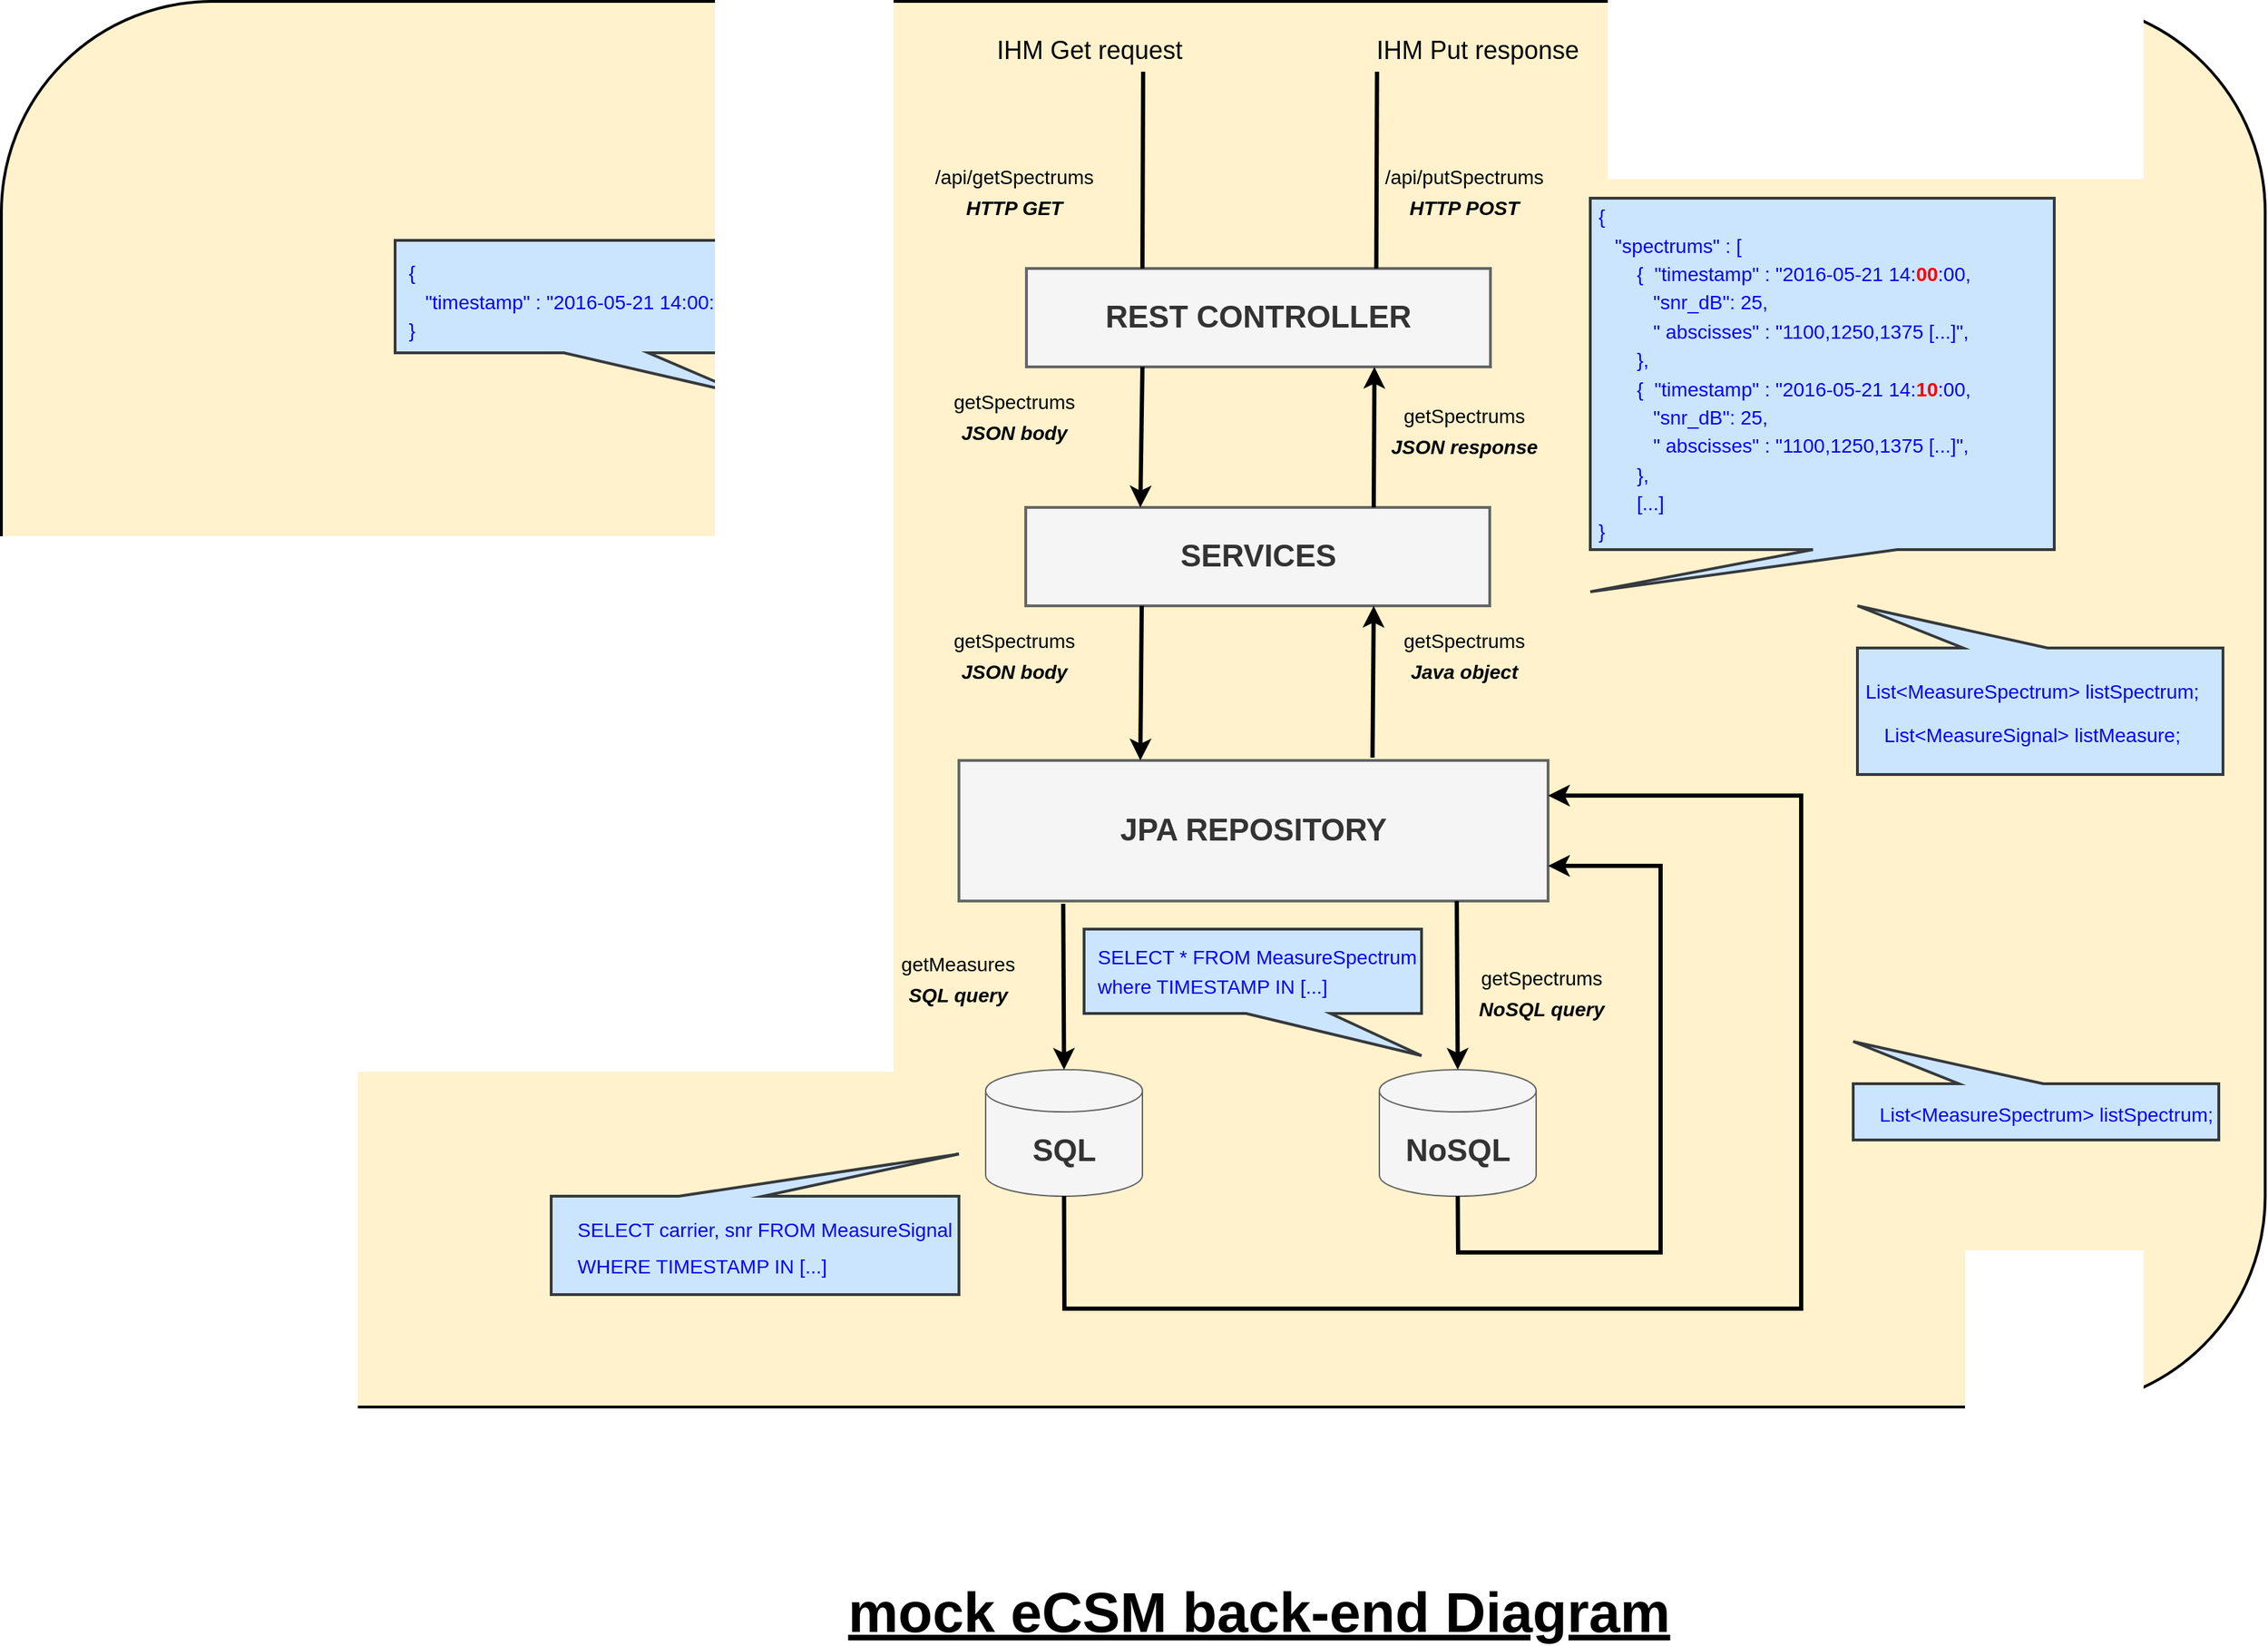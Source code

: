 <mxfile version="17.4.1" type="github">
  <diagram id="vorPppTYI3svFaDWdeqV" name="Page-1">
    <mxGraphModel dx="2903" dy="1072" grid="1" gridSize="10" guides="1" tooltips="1" connect="1" arrows="1" fold="1" page="1" pageScale="1" pageWidth="827" pageHeight="1169" math="0" shadow="0">
      <root>
        <mxCell id="0" />
        <mxCell id="1" parent="0" />
        <mxCell id="96npwc-eBsuGG_UCnPfI-1" value="" style="rounded=1;whiteSpace=wrap;html=1;strokeColor=#000000;strokeWidth=2;fillColor=#fff2cc;" vertex="1" parent="1">
          <mxGeometry x="-480" y="70" width="1610" height="1000" as="geometry" />
        </mxCell>
        <mxCell id="96npwc-eBsuGG_UCnPfI-2" value="&lt;font style=&quot;font-size: 22px&quot;&gt;&lt;b&gt;&lt;font style=&quot;font-size: 22px&quot;&gt;SQL&lt;/font&gt;&lt;/b&gt;&lt;/font&gt;" style="shape=cylinder3;whiteSpace=wrap;html=1;boundedLbl=1;backgroundOutline=1;size=15;fillColor=#f5f5f5;fontColor=#333333;strokeColor=#666666;" vertex="1" parent="1">
          <mxGeometry x="220" y="830" width="111.5" height="90" as="geometry" />
        </mxCell>
        <mxCell id="96npwc-eBsuGG_UCnPfI-3" value="&lt;font style=&quot;font-size: 40px&quot;&gt;&lt;font style=&quot;font-size: 40px&quot;&gt;&lt;u&gt;&lt;b&gt;&lt;font style=&quot;font-size: 40px&quot;&gt;mock eCSM back-end Diagram&lt;/font&gt;&lt;/b&gt;&lt;/u&gt;&lt;br&gt;&lt;/font&gt;&lt;/font&gt;" style="text;html=1;align=center;verticalAlign=middle;resizable=0;points=[];autosize=1;strokeColor=none;fillColor=none;" vertex="1" parent="1">
          <mxGeometry x="114" y="1200" width="600" height="30" as="geometry" />
        </mxCell>
        <mxCell id="96npwc-eBsuGG_UCnPfI-4" value="&lt;b&gt;&lt;font style=&quot;font-size: 22px&quot;&gt;REST CONTROLLER&lt;/font&gt;&lt;/b&gt;" style="rounded=0;whiteSpace=wrap;html=1;strokeWidth=2;fillColor=#f5f5f5;fontColor=#333333;strokeColor=#666666;" vertex="1" parent="1">
          <mxGeometry x="249" y="260" width="330" height="70" as="geometry" />
        </mxCell>
        <mxCell id="96npwc-eBsuGG_UCnPfI-5" value="IHM Get request" style="text;html=1;strokeColor=none;fillColor=none;align=center;verticalAlign=middle;whiteSpace=wrap;rounded=0;fontSize=18;rotation=0;" vertex="1" parent="1">
          <mxGeometry x="174" y="90" width="240" height="30" as="geometry" />
        </mxCell>
        <mxCell id="96npwc-eBsuGG_UCnPfI-6" value="&lt;font style=&quot;font-size: 22px&quot;&gt;&lt;b&gt;&lt;font style=&quot;font-size: 22px&quot;&gt;SERVICES&lt;/font&gt;&lt;/b&gt;&lt;/font&gt;" style="rounded=0;whiteSpace=wrap;html=1;strokeWidth=2;fillColor=#f5f5f5;fontColor=#333333;strokeColor=#666666;" vertex="1" parent="1">
          <mxGeometry x="248.5" y="430" width="330" height="70" as="geometry" />
        </mxCell>
        <mxCell id="96npwc-eBsuGG_UCnPfI-7" value="" style="endArrow=classic;html=1;rounded=0;fontSize=18;strokeWidth=3;exitX=0.25;exitY=1;exitDx=0;exitDy=0;" edge="1" parent="1" source="96npwc-eBsuGG_UCnPfI-4">
          <mxGeometry width="50" height="50" relative="1" as="geometry">
            <mxPoint x="320.5" y="360" as="sourcePoint" />
            <mxPoint x="330" y="430" as="targetPoint" />
          </mxGeometry>
        </mxCell>
        <mxCell id="96npwc-eBsuGG_UCnPfI-8" value="&lt;b&gt;&lt;font style=&quot;font-size: 22px&quot;&gt;JPA REPOSITORY&lt;/font&gt;&lt;/b&gt;" style="rounded=0;whiteSpace=wrap;html=1;strokeWidth=2;fillColor=#f5f5f5;fontColor=#333333;strokeColor=#666666;" vertex="1" parent="1">
          <mxGeometry x="201" y="610" width="419" height="100" as="geometry" />
        </mxCell>
        <mxCell id="96npwc-eBsuGG_UCnPfI-9" value="" style="endArrow=classic;html=1;rounded=0;fontSize=18;strokeWidth=3;exitX=0.25;exitY=1;exitDx=0;exitDy=0;" edge="1" parent="1" source="96npwc-eBsuGG_UCnPfI-6">
          <mxGeometry width="50" height="50" relative="1" as="geometry">
            <mxPoint x="290" y="470" as="sourcePoint" />
            <mxPoint x="330" y="610" as="targetPoint" />
          </mxGeometry>
        </mxCell>
        <mxCell id="96npwc-eBsuGG_UCnPfI-10" value="&lt;div&gt;&lt;font style=&quot;font-size: 14px&quot;&gt;getSpectrums&lt;/font&gt;&lt;/div&gt;&lt;div&gt;&lt;font style=&quot;font-size: 14px&quot;&gt;&lt;b&gt;&lt;i&gt;JSON body&lt;/i&gt;&lt;/b&gt;&lt;br&gt;&lt;/font&gt;&lt;/div&gt;" style="text;html=1;align=center;verticalAlign=middle;resizable=0;points=[];autosize=1;strokeColor=none;fillColor=none;fontSize=18;" vertex="1" parent="1">
          <mxGeometry x="190" y="340" width="100" height="50" as="geometry" />
        </mxCell>
        <mxCell id="96npwc-eBsuGG_UCnPfI-11" value="&lt;div&gt;&lt;font style=&quot;font-size: 14px&quot;&gt;getSpectrums&lt;/font&gt;&lt;/div&gt;&lt;div&gt;&lt;font style=&quot;font-size: 14px&quot;&gt;&lt;b&gt;&lt;i&gt;JSON body&lt;/i&gt;&lt;/b&gt;&lt;br&gt;&lt;/font&gt;&lt;/div&gt;" style="text;html=1;align=center;verticalAlign=middle;resizable=0;points=[];autosize=1;strokeColor=none;fillColor=none;fontSize=18;" vertex="1" parent="1">
          <mxGeometry x="190" y="510" width="100" height="50" as="geometry" />
        </mxCell>
        <mxCell id="96npwc-eBsuGG_UCnPfI-13" value="&lt;div&gt;&lt;font style=&quot;font-size: 14px&quot;&gt;getMeasures&lt;/font&gt;&lt;/div&gt;&lt;div&gt;&lt;font style=&quot;font-size: 14px&quot;&gt;&lt;b&gt;&lt;i&gt;SQL query &lt;br&gt;&lt;/i&gt;&lt;/b&gt;&lt;/font&gt;&lt;/div&gt;" style="text;html=1;align=center;verticalAlign=middle;resizable=0;points=[];autosize=1;strokeColor=none;fillColor=none;fontSize=18;" vertex="1" parent="1">
          <mxGeometry x="150" y="740" width="100" height="50" as="geometry" />
        </mxCell>
        <mxCell id="96npwc-eBsuGG_UCnPfI-15" value="&lt;div&gt;&lt;font style=&quot;font-size: 14px&quot;&gt;getSpectrums&lt;/font&gt;&lt;/div&gt;&lt;div&gt;&lt;font style=&quot;font-size: 14px&quot;&gt;&lt;b&gt;&lt;i&gt;NoSQL query&lt;br&gt;&lt;/i&gt;&lt;/b&gt;&lt;/font&gt;&lt;/div&gt;" style="text;html=1;align=center;verticalAlign=middle;resizable=0;points=[];autosize=1;strokeColor=none;fillColor=none;fontSize=18;" vertex="1" parent="1">
          <mxGeometry x="565" y="750" width="100" height="50" as="geometry" />
        </mxCell>
        <mxCell id="96npwc-eBsuGG_UCnPfI-16" value="" style="endArrow=classic;html=1;rounded=0;fontSize=18;strokeWidth=3;entryX=0.75;entryY=1;entryDx=0;entryDy=0;exitX=0.702;exitY=-0.02;exitDx=0;exitDy=0;exitPerimeter=0;" edge="1" parent="1" source="96npwc-eBsuGG_UCnPfI-8" target="96npwc-eBsuGG_UCnPfI-6">
          <mxGeometry width="50" height="50" relative="1" as="geometry">
            <mxPoint x="496" y="610" as="sourcePoint" />
            <mxPoint x="350" y="500" as="targetPoint" />
          </mxGeometry>
        </mxCell>
        <mxCell id="96npwc-eBsuGG_UCnPfI-17" value="&lt;div&gt;&lt;font style=&quot;font-size: 14px&quot;&gt;getSpectrums&lt;/font&gt;&lt;/div&gt;&lt;div&gt;&lt;font style=&quot;font-size: 14px&quot;&gt;&lt;b&gt;&lt;i&gt;Java object&lt;br&gt;&lt;/i&gt;&lt;/b&gt;&lt;/font&gt;&lt;/div&gt;" style="text;html=1;align=center;verticalAlign=middle;resizable=0;points=[];autosize=1;strokeColor=none;fillColor=none;fontSize=18;" vertex="1" parent="1">
          <mxGeometry x="510" y="510" width="100" height="50" as="geometry" />
        </mxCell>
        <mxCell id="96npwc-eBsuGG_UCnPfI-18" value="" style="endArrow=classic;html=1;rounded=0;fontSize=18;strokeWidth=3;exitX=0.75;exitY=0;exitDx=0;exitDy=0;entryX=0.75;entryY=1;entryDx=0;entryDy=0;" edge="1" parent="1" source="96npwc-eBsuGG_UCnPfI-6" target="96npwc-eBsuGG_UCnPfI-4">
          <mxGeometry width="50" height="50" relative="1" as="geometry">
            <mxPoint x="490.5" y="430" as="sourcePoint" />
            <mxPoint x="496" y="360" as="targetPoint" />
          </mxGeometry>
        </mxCell>
        <mxCell id="96npwc-eBsuGG_UCnPfI-19" value="&lt;div&gt;&lt;font style=&quot;font-size: 14px&quot;&gt;getSpectrums&lt;/font&gt;&lt;/div&gt;&lt;div&gt;&lt;font style=&quot;font-size: 14px&quot;&gt;&lt;b&gt;&lt;i&gt;JSON response&lt;br&gt;&lt;/i&gt;&lt;/b&gt;&lt;/font&gt;&lt;/div&gt;" style="text;html=1;align=center;verticalAlign=middle;resizable=0;points=[];autosize=1;strokeColor=none;fillColor=none;fontSize=18;" vertex="1" parent="1">
          <mxGeometry x="500" y="350" width="120" height="50" as="geometry" />
        </mxCell>
        <mxCell id="96npwc-eBsuGG_UCnPfI-20" value="&lt;p&gt;&lt;font style=&quot;font-size: 14px&quot; color=&quot;#0000FF&quot;&gt;&lt;br&gt;&lt;/font&gt;&lt;/p&gt;&lt;p&gt;&lt;font style=&quot;font-size: 14px&quot; color=&quot;#0000FF&quot;&gt;&amp;nbsp; {&lt;br&gt;&amp;nbsp; &amp;nbsp;&amp;nbsp; &quot;timestamp&quot; : &quot;2016-05-21 14:00:00;&lt;font style=&quot;font-size: 14px&quot;&gt;&lt;br&gt;&amp;nbsp; }&lt;/font&gt;&lt;br&gt;&lt;/font&gt;&lt;/p&gt;&lt;p style=&quot;font-size: 14px&quot; align=&quot;left&quot;&gt;&lt;font style=&quot;font-size: 14px&quot; color=&quot;#0000FF&quot;&gt;&lt;br&gt;&lt;/font&gt;&lt;/p&gt;" style="shape=callout;whiteSpace=wrap;html=1;perimeter=calloutPerimeter;fontSize=17;strokeColor=#36393d;strokeWidth=2;position2=1;base=60;size=30;position=0.48;fillColor=#cce5ff;align=left;" vertex="1" parent="1">
          <mxGeometry x="-200" y="240" width="250" height="110" as="geometry" />
        </mxCell>
        <mxCell id="96npwc-eBsuGG_UCnPfI-21" value="" style="shape=callout;whiteSpace=wrap;html=1;perimeter=calloutPerimeter;fontSize=17;strokeColor=#36393d;strokeWidth=2;position2=0;base=60;size=30;position=0.48;fillColor=#cce5ff;align=left;rotation=-180;" vertex="1" parent="1">
          <mxGeometry x="-89" y="890" width="290" height="100" as="geometry" />
        </mxCell>
        <mxCell id="96npwc-eBsuGG_UCnPfI-22" value="" style="shape=callout;whiteSpace=wrap;html=1;perimeter=calloutPerimeter;fontSize=17;strokeColor=#36393d;strokeWidth=2;position2=1;base=60;size=30;position=0.48;fillColor=#cce5ff;align=left;rotation=-180;" vertex="1" parent="1">
          <mxGeometry x="840" y="500" width="260" height="120" as="geometry" />
        </mxCell>
        <mxCell id="96npwc-eBsuGG_UCnPfI-23" value="&lt;p&gt;&lt;font style=&quot;font-size: 14px&quot; color=&quot;#0000FF&quot;&gt;&amp;nbsp;{&lt;br&gt;&amp;nbsp;&amp;nbsp;&amp;nbsp; &quot;spectrums&quot; : [&lt;br&gt;&amp;nbsp;&amp;nbsp;&amp;nbsp;&amp;nbsp;&amp;nbsp;&amp;nbsp;&amp;nbsp; {&amp;nbsp; &quot;timestamp&quot; : &quot;2016-05-21 14:&lt;b&gt;&lt;font color=&quot;#FF0000&quot;&gt;00&lt;/font&gt;&lt;/b&gt;:00,&lt;br&gt;&amp;nbsp;&amp;nbsp;&amp;nbsp;&amp;nbsp;&amp;nbsp;&amp;nbsp;&amp;nbsp;&amp;nbsp;&amp;nbsp;&amp;nbsp; &quot;snr_dB&quot;: 25,&lt;br&gt;&amp;nbsp;&amp;nbsp;&amp;nbsp;&amp;nbsp;&amp;nbsp;&amp;nbsp;&amp;nbsp;&amp;nbsp;&amp;nbsp;&amp;nbsp; &quot; abscisses&quot; : &quot;1100,1250,1375 [...]&quot;,&lt;br&gt;&amp;nbsp;&amp;nbsp;&amp;nbsp;&amp;nbsp;&amp;nbsp;&amp;nbsp;&amp;nbsp; },&lt;br&gt;&lt;/font&gt;&lt;font style=&quot;font-size: 14px&quot; color=&quot;#0000FF&quot;&gt;&amp;nbsp;&amp;nbsp;&amp;nbsp;&amp;nbsp;&amp;nbsp;&amp;nbsp;&amp;nbsp; {&amp;nbsp; &quot;timestamp&quot; : &quot;2016-05-21 14:&lt;font color=&quot;#FF0000&quot;&gt;&lt;b&gt;10&lt;/b&gt;&lt;/font&gt;:00,&lt;br&gt;&amp;nbsp;&amp;nbsp;&amp;nbsp;&amp;nbsp;&amp;nbsp;&amp;nbsp;&amp;nbsp;&amp;nbsp;&amp;nbsp;&amp;nbsp; &quot;snr_dB&quot;: 25,&lt;br&gt;&amp;nbsp;&amp;nbsp;&amp;nbsp;&amp;nbsp;&amp;nbsp;&amp;nbsp;&amp;nbsp;&amp;nbsp;&amp;nbsp;&amp;nbsp; &quot; abscisses&quot; : &quot;1100,1250,1375 [...]&quot;,&lt;br&gt;&amp;nbsp;&amp;nbsp;&amp;nbsp;&amp;nbsp;&amp;nbsp;&amp;nbsp;&amp;nbsp; }, &lt;br&gt;&amp;nbsp;&amp;nbsp;&amp;nbsp;&amp;nbsp;&amp;nbsp;&amp;nbsp;&amp;nbsp; [...]&lt;br&gt;&amp;nbsp;}&lt;br&gt;&lt;/font&gt;&lt;/p&gt;" style="shape=callout;whiteSpace=wrap;html=1;perimeter=calloutPerimeter;fontSize=17;strokeColor=#36393d;strokeWidth=2;position2=0;base=60;size=30;position=0.48;fillColor=#cce5ff;align=left;" vertex="1" parent="1">
          <mxGeometry x="650" y="210" width="330" height="280" as="geometry" />
        </mxCell>
        <mxCell id="96npwc-eBsuGG_UCnPfI-24" value="&lt;br&gt;&lt;p&gt;&lt;font style=&quot;font-size: 14px&quot; color=&quot;#0000FF&quot;&gt;&amp;nbsp; List&amp;lt;MeasureSpectrum&amp;gt; listSpectrum;&lt;/font&gt;&lt;/p&gt;&lt;p&gt;&lt;font style=&quot;font-size: 14px&quot; color=&quot;#0000FF&quot;&gt;&amp;nbsp; List&amp;lt;MeasureSignal&amp;gt; listMeasure;&lt;br&gt;&lt;/font&gt;&lt;/p&gt;&lt;br&gt;&lt;br&gt;" style="text;html=1;align=center;verticalAlign=middle;resizable=0;points=[];autosize=1;strokeColor=none;fillColor=none;fontSize=14;fontFamily=Helvetica;fontColor=#0000FF;" vertex="1" parent="1">
          <mxGeometry x="830" y="520" width="260" height="130" as="geometry" />
        </mxCell>
        <mxCell id="96npwc-eBsuGG_UCnPfI-25" value="" style="endArrow=none;html=1;rounded=0;fontFamily=Helvetica;fontSize=14;fontColor=#FF0000;strokeWidth=3;entryX=0.25;entryY=0;entryDx=0;entryDy=0;" edge="1" parent="1" target="96npwc-eBsuGG_UCnPfI-4">
          <mxGeometry width="50" height="50" relative="1" as="geometry">
            <mxPoint x="332" y="120" as="sourcePoint" />
            <mxPoint x="460" y="250" as="targetPoint" />
          </mxGeometry>
        </mxCell>
        <mxCell id="96npwc-eBsuGG_UCnPfI-26" value="" style="endArrow=none;html=1;rounded=0;fontFamily=Helvetica;fontSize=14;fontColor=#FF0000;strokeWidth=3;entryX=0.25;entryY=0;entryDx=0;entryDy=0;" edge="1" parent="1">
          <mxGeometry width="50" height="50" relative="1" as="geometry">
            <mxPoint x="498.32" y="120" as="sourcePoint" />
            <mxPoint x="497.82" y="260" as="targetPoint" />
          </mxGeometry>
        </mxCell>
        <mxCell id="96npwc-eBsuGG_UCnPfI-27" value="&lt;div&gt;&lt;font style=&quot;font-size: 14px&quot;&gt;/api/getSpectrums&lt;/font&gt;&lt;/div&gt;&lt;div&gt;&lt;font style=&quot;font-size: 14px&quot;&gt;&lt;i&gt;&lt;b&gt;HTTP GET&lt;/b&gt;&lt;/i&gt;&lt;br&gt;&lt;/font&gt;&lt;/div&gt;" style="text;html=1;align=center;verticalAlign=middle;resizable=0;points=[];autosize=1;strokeColor=none;fillColor=none;fontSize=18;" vertex="1" parent="1">
          <mxGeometry x="175" y="180" width="130" height="50" as="geometry" />
        </mxCell>
        <mxCell id="96npwc-eBsuGG_UCnPfI-28" value="&lt;div&gt;&lt;font style=&quot;font-size: 14px&quot;&gt;/api/putSpectrums&lt;/font&gt;&lt;/div&gt;&lt;div&gt;&lt;font style=&quot;font-size: 14px&quot;&gt;&lt;i&gt;&lt;b&gt;HTTP POST&lt;/b&gt;&lt;/i&gt;&lt;br&gt;&lt;/font&gt;&lt;/div&gt;" style="text;html=1;align=center;verticalAlign=middle;resizable=0;points=[];autosize=1;strokeColor=none;fillColor=none;fontSize=18;" vertex="1" parent="1">
          <mxGeometry x="495" y="180" width="130" height="50" as="geometry" />
        </mxCell>
        <mxCell id="96npwc-eBsuGG_UCnPfI-29" value="IHM Put response" style="text;html=1;strokeColor=none;fillColor=none;align=center;verticalAlign=middle;whiteSpace=wrap;rounded=0;fontSize=18;rotation=0;" vertex="1" parent="1">
          <mxGeometry x="450" y="90" width="240" height="30" as="geometry" />
        </mxCell>
        <mxCell id="96npwc-eBsuGG_UCnPfI-30" value="&lt;p&gt;&lt;font style=&quot;font-size: 14px&quot; color=&quot;#0000FF&quot;&gt;&amp;nbsp; SELECT * FROM MeasureSpectrum&lt;br&gt;&amp;nbsp; where TIMESTAMP IN [...]&lt;/font&gt;&lt;/p&gt;" style="shape=callout;whiteSpace=wrap;html=1;perimeter=calloutPerimeter;fontSize=17;strokeColor=#36393d;strokeWidth=2;position2=1;base=60;size=30;position=0.48;fillColor=#cce5ff;align=left;" vertex="1" parent="1">
          <mxGeometry x="290" y="730" width="240" height="90" as="geometry" />
        </mxCell>
        <mxCell id="96npwc-eBsuGG_UCnPfI-31" value="&lt;font style=&quot;font-size: 22px&quot;&gt;&lt;b&gt;&lt;font style=&quot;font-size: 22px&quot;&gt;NoSQL&lt;/font&gt;&lt;/b&gt;&lt;/font&gt;" style="shape=cylinder3;whiteSpace=wrap;html=1;boundedLbl=1;backgroundOutline=1;size=15;fillColor=#f5f5f5;fontColor=#333333;strokeColor=#666666;" vertex="1" parent="1">
          <mxGeometry x="500" y="830" width="111.5" height="90" as="geometry" />
        </mxCell>
        <mxCell id="96npwc-eBsuGG_UCnPfI-35" value="" style="endArrow=classic;html=1;rounded=0;fontSize=22;entryX=0.5;entryY=0;entryDx=0;entryDy=0;entryPerimeter=0;strokeWidth=3;exitX=0.177;exitY=1.02;exitDx=0;exitDy=0;exitPerimeter=0;" edge="1" parent="1" source="96npwc-eBsuGG_UCnPfI-8" target="96npwc-eBsuGG_UCnPfI-2">
          <mxGeometry width="50" height="50" relative="1" as="geometry">
            <mxPoint x="233" y="710" as="sourcePoint" />
            <mxPoint x="360" y="580" as="targetPoint" />
          </mxGeometry>
        </mxCell>
        <mxCell id="96npwc-eBsuGG_UCnPfI-37" value="" style="endArrow=classic;html=1;rounded=0;fontSize=22;strokeWidth=3;entryX=0.5;entryY=0;entryDx=0;entryDy=0;entryPerimeter=0;exitX=0.845;exitY=1;exitDx=0;exitDy=0;exitPerimeter=0;" edge="1" parent="1" source="96npwc-eBsuGG_UCnPfI-8" target="96npwc-eBsuGG_UCnPfI-31">
          <mxGeometry width="50" height="50" relative="1" as="geometry">
            <mxPoint x="500" y="708.02" as="sourcePoint" />
            <mxPoint x="500" y="830" as="targetPoint" />
          </mxGeometry>
        </mxCell>
        <mxCell id="96npwc-eBsuGG_UCnPfI-50" value="" style="endArrow=classic;html=1;rounded=0;fontSize=22;strokeWidth=3;exitX=0.5;exitY=1;exitDx=0;exitDy=0;exitPerimeter=0;entryX=1;entryY=0.75;entryDx=0;entryDy=0;" edge="1" parent="1" source="96npwc-eBsuGG_UCnPfI-31" target="96npwc-eBsuGG_UCnPfI-8">
          <mxGeometry width="50" height="50" relative="1" as="geometry">
            <mxPoint x="310" y="680" as="sourcePoint" />
            <mxPoint x="360" y="630" as="targetPoint" />
            <Array as="points">
              <mxPoint x="556" y="960" />
              <mxPoint x="700" y="960" />
              <mxPoint x="700" y="685" />
            </Array>
          </mxGeometry>
        </mxCell>
        <mxCell id="96npwc-eBsuGG_UCnPfI-51" value="" style="endArrow=classic;html=1;rounded=0;fontSize=22;strokeWidth=3;exitX=0.5;exitY=1;exitDx=0;exitDy=0;exitPerimeter=0;entryX=1;entryY=0.25;entryDx=0;entryDy=0;" edge="1" parent="1" source="96npwc-eBsuGG_UCnPfI-2" target="96npwc-eBsuGG_UCnPfI-8">
          <mxGeometry width="50" height="50" relative="1" as="geometry">
            <mxPoint x="310" y="680" as="sourcePoint" />
            <mxPoint x="360" y="630" as="targetPoint" />
            <Array as="points">
              <mxPoint x="276" y="1000" />
              <mxPoint x="800" y="1000" />
              <mxPoint x="800" y="635" />
            </Array>
          </mxGeometry>
        </mxCell>
        <mxCell id="96npwc-eBsuGG_UCnPfI-53" value="&lt;p&gt;&lt;font style=&quot;font-size: 14px&quot; color=&quot;#0000FF&quot;&gt;&amp;nbsp; SELECT carrier, snr FROM MeasureSignal &lt;br&gt;&amp;nbsp; WHERE TIMESTAMP IN [...]&lt;br&gt;&lt;/font&gt;&lt;/p&gt;&lt;p&gt;&lt;font style=&quot;font-size: 14px&quot; color=&quot;#0000FF&quot;&gt;&lt;br&gt;&lt;/font&gt;&lt;/p&gt;" style="text;whiteSpace=wrap;html=1;fontSize=22;" vertex="1" parent="1">
          <mxGeometry x="-80" y="900" width="300" height="190" as="geometry" />
        </mxCell>
        <mxCell id="96npwc-eBsuGG_UCnPfI-55" value="" style="shape=callout;whiteSpace=wrap;html=1;perimeter=calloutPerimeter;fontSize=17;strokeColor=#36393d;strokeWidth=2;position2=1;base=60;size=30;position=0.48;fillColor=#cce5ff;align=left;rotation=-180;" vertex="1" parent="1">
          <mxGeometry x="837" y="810" width="260" height="70" as="geometry" />
        </mxCell>
        <mxCell id="96npwc-eBsuGG_UCnPfI-56" value="&lt;font style=&quot;font-size: 14px&quot; color=&quot;#0000FF&quot;&gt;&amp;nbsp; List&amp;lt;MeasureSpectrum&amp;gt; listSpectrum;&lt;/font&gt;&lt;p&gt;&lt;font style=&quot;font-size: 14px&quot; color=&quot;#0000FF&quot;&gt;&lt;br&gt;&lt;/font&gt;&lt;/p&gt;&lt;p&gt;&lt;font style=&quot;font-size: 14px&quot; color=&quot;#0000FF&quot;&gt;&lt;br&gt;&lt;/font&gt;&lt;/p&gt;&lt;p&gt;&lt;font style=&quot;font-size: 14px&quot; color=&quot;#0000FF&quot;&gt;&lt;br&gt;&lt;/font&gt;&lt;/p&gt;" style="text;html=1;align=center;verticalAlign=middle;resizable=0;points=[];autosize=1;strokeColor=none;fillColor=none;fontSize=14;fontFamily=Helvetica;fontColor=#0000FF;" vertex="1" parent="1">
          <mxGeometry x="840" y="850" width="260" height="130" as="geometry" />
        </mxCell>
      </root>
    </mxGraphModel>
  </diagram>
</mxfile>

